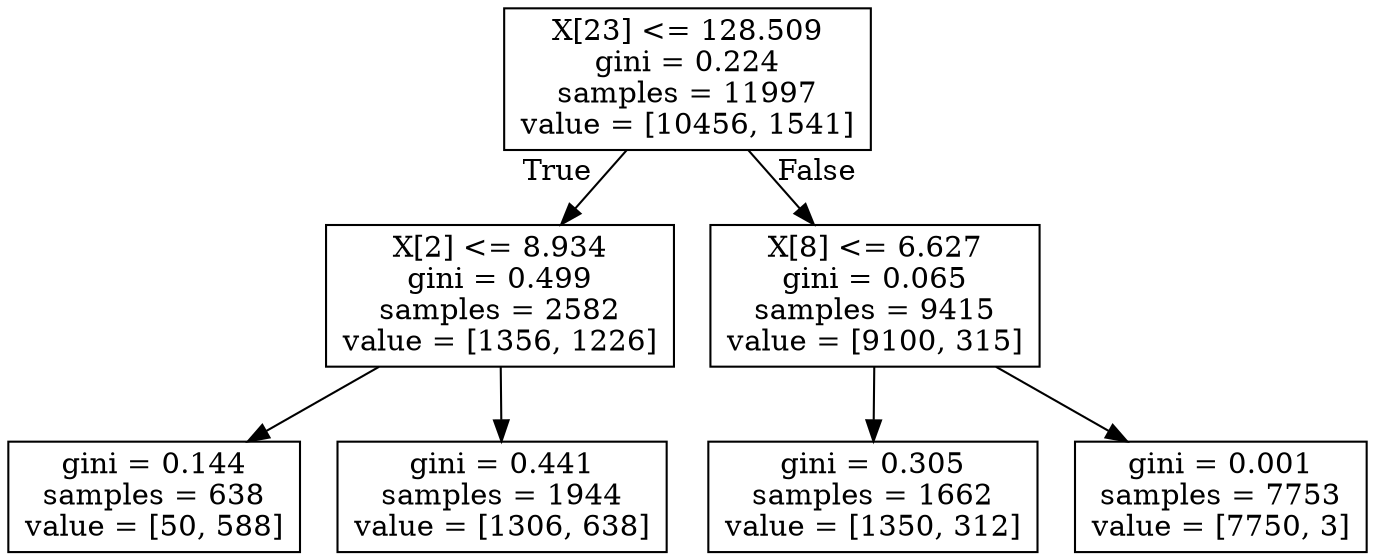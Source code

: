 digraph Tree {
node [shape=box] ;
0 [label="X[23] <= 128.509\ngini = 0.224\nsamples = 11997\nvalue = [10456, 1541]"] ;
1 [label="X[2] <= 8.934\ngini = 0.499\nsamples = 2582\nvalue = [1356, 1226]"] ;
0 -> 1 [labeldistance=2.5, labelangle=45, headlabel="True"] ;
2 [label="gini = 0.144\nsamples = 638\nvalue = [50, 588]"] ;
1 -> 2 ;
3 [label="gini = 0.441\nsamples = 1944\nvalue = [1306, 638]"] ;
1 -> 3 ;
4 [label="X[8] <= 6.627\ngini = 0.065\nsamples = 9415\nvalue = [9100, 315]"] ;
0 -> 4 [labeldistance=2.5, labelangle=-45, headlabel="False"] ;
5 [label="gini = 0.305\nsamples = 1662\nvalue = [1350, 312]"] ;
4 -> 5 ;
6 [label="gini = 0.001\nsamples = 7753\nvalue = [7750, 3]"] ;
4 -> 6 ;
}